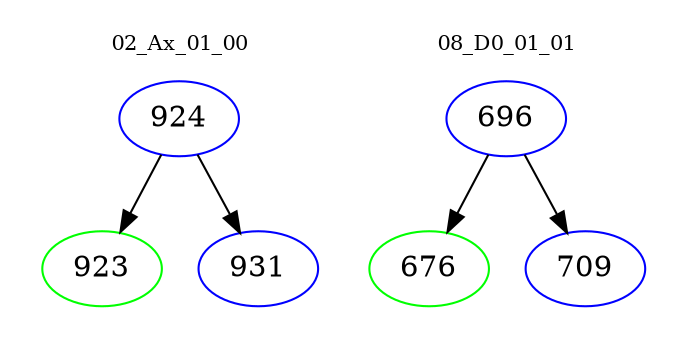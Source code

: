 digraph{
subgraph cluster_0 {
color = white
label = "02_Ax_01_00";
fontsize=10;
T0_924 [label="924", color="blue"]
T0_924 -> T0_923 [color="black"]
T0_923 [label="923", color="green"]
T0_924 -> T0_931 [color="black"]
T0_931 [label="931", color="blue"]
}
subgraph cluster_1 {
color = white
label = "08_D0_01_01";
fontsize=10;
T1_696 [label="696", color="blue"]
T1_696 -> T1_676 [color="black"]
T1_676 [label="676", color="green"]
T1_696 -> T1_709 [color="black"]
T1_709 [label="709", color="blue"]
}
}
